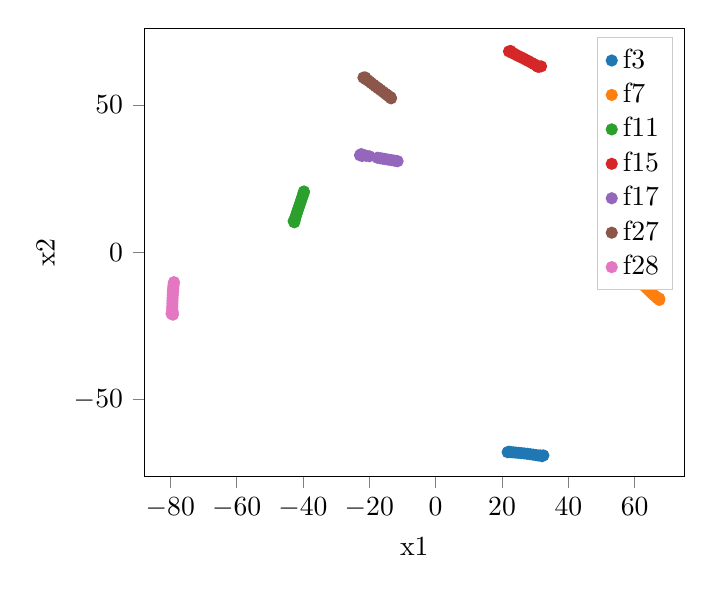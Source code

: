 % This file was created by matplotlib2tikz v0.6.17.

\definecolor{color3}{rgb}{0.839,0.153,0.157}
\definecolor{color5}{rgb}{0.549,0.337,0.294}
\definecolor{color1}{rgb}{1,0.498,0.055}
\definecolor{color6}{rgb}{0.89,0.467,0.761}
\definecolor{color0}{rgb}{0.122,0.467,0.706}
\definecolor{color2}{rgb}{0.173,0.627,0.173}
\definecolor{color4}{rgb}{0.58,0.404,0.741}

\begin{axis}[
xmin=-87.763, xmax=74.899,
ymin=-76.234, ymax=76.095,
tick align=outside,
tick pos=left,
xlabel=x1 ,
ylabel=x2 ,
x grid style={white!69.02!black},
y grid style={white!69.02!black},
legend cell align={left},
legend style={draw=white!80.0!black},
legend entries={{f3},{f7},{f11},{f15},{f17},{f27},{f28}}
]
\addplot [only marks, draw=color0, fill=color0, colormap/viridis]
table{%
x                      y
+2.581e+01 -6.827e+01
+3.156e+01 -6.906e+01
+2.492e+01 -6.817e+01
+2.265e+01 -6.795e+01
+2.408e+01 -6.808e+01
+3.018e+01 -6.893e+01
+2.669e+01 -6.837e+01
+2.758e+01 -6.849e+01
+2.934e+01 -6.877e+01
+2.846e+01 -6.862e+01
+3.247e+01 -6.904e+01
+3.207e+01 -6.93e+01
+3.091e+01 -6.907e+01
+2.17e+01 -6.795e+01
+2.332e+01 -6.8e+01
+2.21e+01 -6.779e+01
};
\addplot [only marks, draw=color1, fill=color1, colormap/viridis]
table{%
x                      y
+6.215e+01 -1.071e+01
+6.743e+01 -1.621e+01
+6.531e+01 -1.407e+01
+6.641e+01 -1.513e+01
+6.282e+01 -1.14e+01
+6.097e+01 -9.552e+00
+6.588e+01 -1.466e+01
+6.058e+01 -9.053e+00
+6.411e+01 -1.277e+01
+6.471e+01 -1.344e+01
+6.002e+01 -8.937e+00
+6.349e+01 -1.21e+01
+6.739e+01 -1.572e+01
+6.152e+01 -1.009e+01
+5.998e+01 -8.463e+00
+6.682e+01 -1.56e+01
};
\addplot [only marks, draw=color2, fill=color2, colormap/viridis]
table{%
x                      y
-3.971e+01 +2.063e+01
-4.013e+01 +1.901e+01
-4.211e+01 +1.237e+01
-3.977e+01 +2.021e+01
-4.111e+01 +1.577e+01
-4.059e+01 +1.749e+01
-4.188e+01 +1.317e+01
-3.994e+01 +1.967e+01
-4.137e+01 +1.49e+01
-4.233e+01 +1.165e+01
-4.084e+01 +1.664e+01
-4.281e+01 +1.058e+01
-4.26e+01 +1.015e+01
-4.034e+01 +1.83e+01
-4.163e+01 +1.403e+01
-4.244e+01 +1.103e+01
};
\addplot [only marks, draw=color3, fill=color3, colormap/viridis]
table{%
x                      y
+3.036e+01 +6.348e+01
+2.717e+01 +6.541e+01
+2.21e+01 +6.822e+01
+2.285e+01 +6.784e+01
+2.885e+01 +6.438e+01
+2.342e+01 +6.759e+01
+3.074e+01 +6.303e+01
+2.259e+01 +6.836e+01
+3.178e+01 +6.313e+01
+2.799e+01 +6.492e+01
+3.12e+01 +6.302e+01
+2.402e+01 +6.717e+01
+2.556e+01 +6.632e+01
+2.966e+01 +6.388e+01
+2.637e+01 +6.587e+01
+2.476e+01 +6.676e+01
};
\addplot [only marks, draw=color4, fill=color4, colormap/viridis]
table{%
x                      y
-1.605e+01 +3.18e+01
-1.147e+01 +3.092e+01
-1.669e+01 +3.192e+01
-1.187e+01 +3.1e+01
-1.492e+01 +3.158e+01
-1.328e+01 +3.127e+01
-2.243e+01 +3.333e+01
-2.099e+01 +3.277e+01
-1.551e+01 +3.17e+01
-1.25e+01 +3.112e+01
-2.282e+01 +3.295e+01
-1.999e+01 +3.259e+01
-1.414e+01 +3.143e+01
-2.22e+01 +3.269e+01
-1.754e+01 +3.208e+01
-2.167e+01 +3.298e+01
};
\addplot [only marks, draw=color5, fill=color5, colormap/viridis]
table{%
x                      y
-1.587e+01 +5.448e+01
-1.458e+01 +5.338e+01
-1.664e+01 +5.514e+01
-2.126e+01 +5.938e+01
-2.003e+01 +5.804e+01
-2.177e+01 +5.932e+01
-1.807e+01 +5.633e+01
-1.874e+01 +5.692e+01
-2.109e+01 +5.882e+01
-1.517e+01 +5.387e+01
-1.941e+01 +5.748e+01
-2.057e+01 +5.85e+01
-1.344e+01 +5.227e+01
-1.36e+01 +5.267e+01
-1.409e+01 +5.295e+01
-1.738e+01 +5.576e+01
};
\addplot [only marks, draw=color6, fill=color6, colormap/viridis]
table{%
x                      y
-7.963e+01 -2.089e+01
-7.938e+01 -1.829e+01
-7.917e+01 -1.303e+01
-7.896e+01 -1.066e+01
-7.931e+01 -1.561e+01
-7.922e+01 -1.387e+01
-7.889e+01 -1.017e+01
-7.921e+01 -2.123e+01
-7.926e+01 -1.473e+01
-7.905e+01 -1.142e+01
-7.924e+01 -2.043e+01
-7.942e+01 -1.984e+01
-7.936e+01 -1.739e+01
-7.941e+01 -1.912e+01
-7.911e+01 -1.221e+01
-7.934e+01 -1.649e+01
};
\end{axis}
